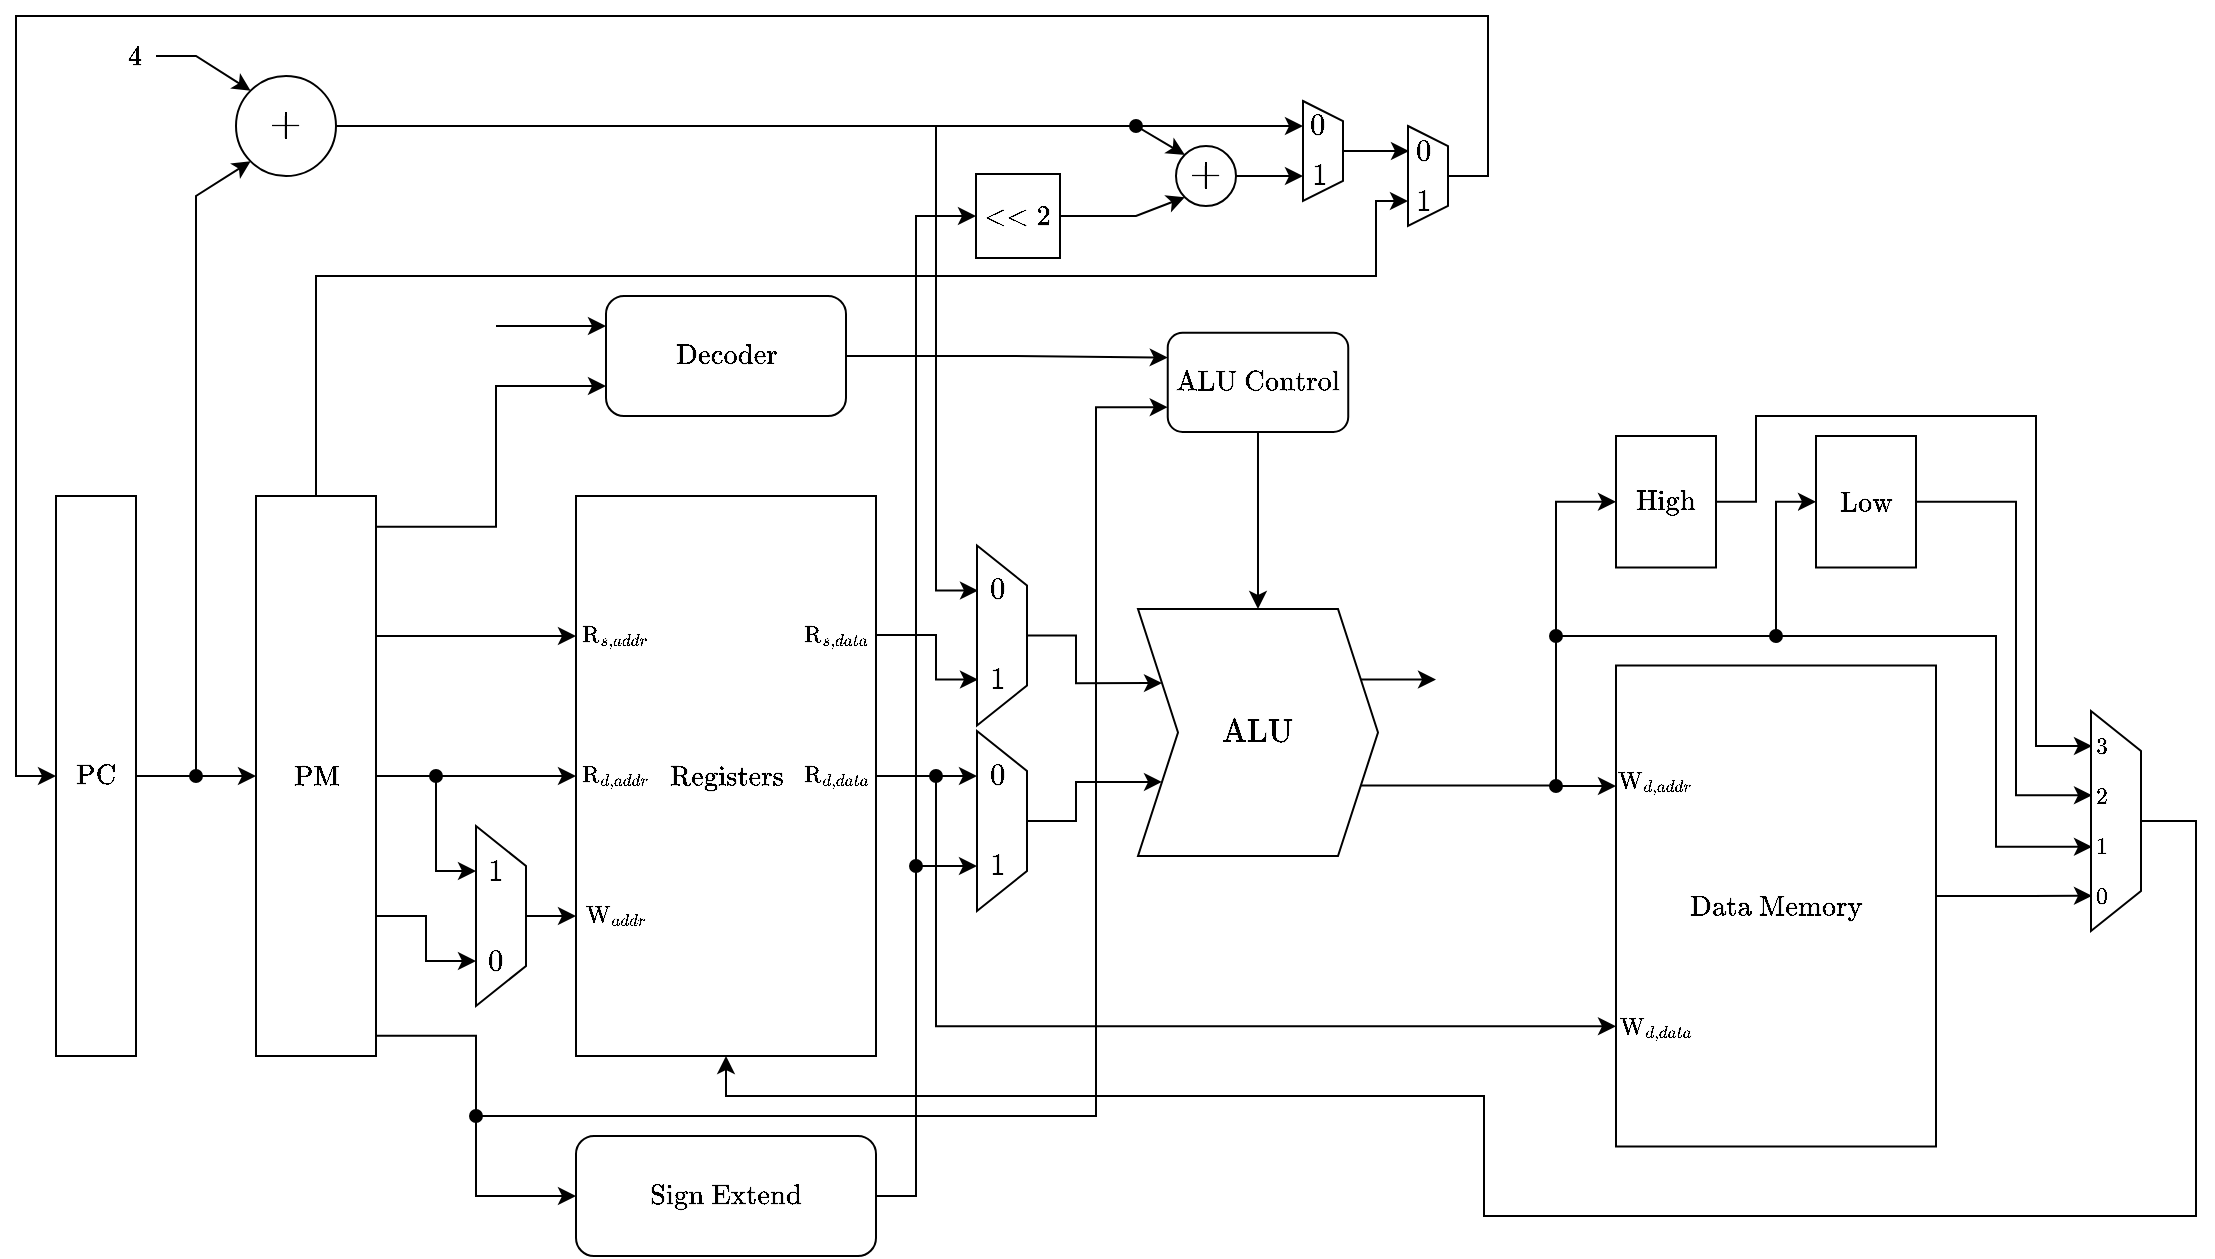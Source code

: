 <mxfile version="21.2.8" type="device">
  <diagram name="Page-1" id="HAyBXV-taml6PAoLO6-E">
    <mxGraphModel dx="1418" dy="848" grid="1" gridSize="10" guides="1" tooltips="1" connect="1" arrows="1" fold="1" page="0" pageScale="1" pageWidth="827" pageHeight="1169" math="1" shadow="0">
      <root>
        <mxCell id="0" />
        <mxCell id="1" parent="0" />
        <mxCell id="-DyHvY6kDZJPBN4xPlUY-3" style="edgeStyle=orthogonalEdgeStyle;rounded=0;orthogonalLoop=1;jettySize=auto;html=1;exitX=1;exitY=0.5;exitDx=0;exitDy=0;entryX=0;entryY=0.5;entryDx=0;entryDy=0;" parent="1" source="-DyHvY6kDZJPBN4xPlUY-1" target="-DyHvY6kDZJPBN4xPlUY-2" edge="1">
          <mxGeometry relative="1" as="geometry" />
        </mxCell>
        <mxCell id="-DyHvY6kDZJPBN4xPlUY-1" value="$$\text{PC}$$" style="rounded=0;whiteSpace=wrap;html=1;rotation=0;" parent="1" vertex="1">
          <mxGeometry x="140" y="280" width="40" height="280" as="geometry" />
        </mxCell>
        <mxCell id="-DyHvY6kDZJPBN4xPlUY-10" style="edgeStyle=orthogonalEdgeStyle;rounded=0;orthogonalLoop=1;jettySize=auto;html=1;exitX=1;exitY=0.25;exitDx=0;exitDy=0;entryX=0;entryY=0.25;entryDx=0;entryDy=0;" parent="1" source="-DyHvY6kDZJPBN4xPlUY-2" target="-DyHvY6kDZJPBN4xPlUY-4" edge="1">
          <mxGeometry relative="1" as="geometry" />
        </mxCell>
        <mxCell id="-DyHvY6kDZJPBN4xPlUY-11" style="edgeStyle=orthogonalEdgeStyle;rounded=0;orthogonalLoop=1;jettySize=auto;html=1;exitX=1;exitY=0.5;exitDx=0;exitDy=0;entryX=0;entryY=0.5;entryDx=0;entryDy=0;" parent="1" source="-DyHvY6kDZJPBN4xPlUY-2" target="-DyHvY6kDZJPBN4xPlUY-4" edge="1">
          <mxGeometry relative="1" as="geometry" />
        </mxCell>
        <mxCell id="-DyHvY6kDZJPBN4xPlUY-2" value="$$\text{PM}$$" style="rounded=0;whiteSpace=wrap;html=1;rotation=0;" parent="1" vertex="1">
          <mxGeometry x="240" y="280" width="60" height="280" as="geometry" />
        </mxCell>
        <mxCell id="-DyHvY6kDZJPBN4xPlUY-35" style="edgeStyle=orthogonalEdgeStyle;rounded=0;orthogonalLoop=1;jettySize=auto;html=1;exitX=0.5;exitY=0;exitDx=0;exitDy=0;entryX=0;entryY=0.25;entryDx=0;entryDy=0;" parent="1" source="-DyHvY6kDZJPBN4xPlUY-93" target="-DyHvY6kDZJPBN4xPlUY-34" edge="1">
          <mxGeometry relative="1" as="geometry">
            <mxPoint x="650" y="350" as="targetPoint" />
            <Array as="points">
              <mxPoint x="650" y="350" />
              <mxPoint x="650" y="374" />
            </Array>
          </mxGeometry>
        </mxCell>
        <mxCell id="-DyHvY6kDZJPBN4xPlUY-37" style="edgeStyle=orthogonalEdgeStyle;rounded=0;orthogonalLoop=1;jettySize=auto;html=1;exitX=1;exitY=0.5;exitDx=0;exitDy=0;entryX=0;entryY=0.75;entryDx=0;entryDy=0;" parent="1" source="-DyHvY6kDZJPBN4xPlUY-4" target="-DyHvY6kDZJPBN4xPlUY-63" edge="1">
          <mxGeometry relative="1" as="geometry">
            <mxPoint x="590" y="420" as="targetPoint" />
            <Array as="points">
              <mxPoint x="580" y="420" />
              <mxPoint x="580" y="545" />
            </Array>
          </mxGeometry>
        </mxCell>
        <mxCell id="-DyHvY6kDZJPBN4xPlUY-4" value="$$\text{Registers}$$" style="rounded=0;whiteSpace=wrap;html=1;rotation=0;" parent="1" vertex="1">
          <mxGeometry x="400" y="280" width="150" height="280" as="geometry" />
        </mxCell>
        <mxCell id="-DyHvY6kDZJPBN4xPlUY-7" style="rounded=0;orthogonalLoop=1;jettySize=auto;html=1;exitX=0;exitY=1;exitDx=0;exitDy=0;endArrow=oval;endFill=1;startArrow=classic;startFill=1;" parent="1" source="-DyHvY6kDZJPBN4xPlUY-6" edge="1">
          <mxGeometry relative="1" as="geometry">
            <mxPoint x="210" y="420" as="targetPoint" />
            <Array as="points">
              <mxPoint x="210" y="130" />
            </Array>
          </mxGeometry>
        </mxCell>
        <mxCell id="-DyHvY6kDZJPBN4xPlUY-8" style="rounded=0;orthogonalLoop=1;jettySize=auto;html=1;exitX=0;exitY=0;exitDx=0;exitDy=0;endArrow=none;endFill=0;startArrow=classic;startFill=1;entryX=1;entryY=0.5;entryDx=0;entryDy=0;" parent="1" source="-DyHvY6kDZJPBN4xPlUY-6" target="-DyHvY6kDZJPBN4xPlUY-9" edge="1">
          <mxGeometry relative="1" as="geometry">
            <mxPoint x="190" y="70" as="targetPoint" />
            <Array as="points">
              <mxPoint x="210" y="60" />
            </Array>
          </mxGeometry>
        </mxCell>
        <mxCell id="-DyHvY6kDZJPBN4xPlUY-106" style="edgeStyle=orthogonalEdgeStyle;rounded=0;orthogonalLoop=1;jettySize=auto;html=1;exitX=1;exitY=0.5;exitDx=0;exitDy=0;entryX=0;entryY=0.5;entryDx=0;entryDy=0;" parent="1" source="-DyHvY6kDZJPBN4xPlUY-6" target="-DyHvY6kDZJPBN4xPlUY-94" edge="1">
          <mxGeometry relative="1" as="geometry">
            <Array as="points">
              <mxPoint x="580" y="95" />
              <mxPoint x="580" y="327" />
            </Array>
          </mxGeometry>
        </mxCell>
        <mxCell id="-DyHvY6kDZJPBN4xPlUY-6" value="&lt;font style=&quot;font-size: 17px;&quot;&gt;$$+$$&lt;/font&gt;" style="ellipse;whiteSpace=wrap;html=1;aspect=fixed;" parent="1" vertex="1">
          <mxGeometry x="230" y="70" width="50" height="50" as="geometry" />
        </mxCell>
        <mxCell id="-DyHvY6kDZJPBN4xPlUY-9" value="$$4$$" style="text;html=1;strokeColor=none;fillColor=none;align=center;verticalAlign=middle;whiteSpace=wrap;rounded=0;" parent="1" vertex="1">
          <mxGeometry x="170" y="50" width="20" height="20" as="geometry" />
        </mxCell>
        <mxCell id="-DyHvY6kDZJPBN4xPlUY-13" style="edgeStyle=orthogonalEdgeStyle;rounded=0;orthogonalLoop=1;jettySize=auto;html=1;exitX=0.5;exitY=0;exitDx=0;exitDy=0;entryX=0;entryY=0.75;entryDx=0;entryDy=0;" parent="1" source="-DyHvY6kDZJPBN4xPlUY-12" target="-DyHvY6kDZJPBN4xPlUY-4" edge="1">
          <mxGeometry relative="1" as="geometry" />
        </mxCell>
        <mxCell id="-DyHvY6kDZJPBN4xPlUY-14" style="edgeStyle=orthogonalEdgeStyle;rounded=0;orthogonalLoop=1;jettySize=auto;html=1;exitX=0.25;exitY=1;exitDx=0;exitDy=0;endArrow=oval;endFill=1;startArrow=classic;startFill=1;" parent="1" source="-DyHvY6kDZJPBN4xPlUY-12" edge="1">
          <mxGeometry relative="1" as="geometry">
            <mxPoint x="330" y="420" as="targetPoint" />
          </mxGeometry>
        </mxCell>
        <mxCell id="-DyHvY6kDZJPBN4xPlUY-15" style="edgeStyle=orthogonalEdgeStyle;rounded=0;orthogonalLoop=1;jettySize=auto;html=1;exitX=0.75;exitY=1;exitDx=0;exitDy=0;entryX=1;entryY=0.75;entryDx=0;entryDy=0;endArrow=none;endFill=0;startArrow=classic;startFill=1;" parent="1" source="-DyHvY6kDZJPBN4xPlUY-12" target="-DyHvY6kDZJPBN4xPlUY-2" edge="1">
          <mxGeometry relative="1" as="geometry" />
        </mxCell>
        <mxCell id="-DyHvY6kDZJPBN4xPlUY-12" value="" style="shape=trapezoid;perimeter=trapezoidPerimeter;whiteSpace=wrap;html=1;fixedSize=1;rotation=90;" parent="1" vertex="1">
          <mxGeometry x="317.5" y="477.5" width="90" height="25" as="geometry" />
        </mxCell>
        <mxCell id="-DyHvY6kDZJPBN4xPlUY-19" style="edgeStyle=orthogonalEdgeStyle;rounded=0;orthogonalLoop=1;jettySize=auto;html=1;exitX=0;exitY=0.75;exitDx=0;exitDy=0;entryX=0.998;entryY=0.055;entryDx=0;entryDy=0;entryPerimeter=0;endArrow=none;endFill=0;startArrow=classic;startFill=1;" parent="1" source="-DyHvY6kDZJPBN4xPlUY-16" target="-DyHvY6kDZJPBN4xPlUY-2" edge="1">
          <mxGeometry relative="1" as="geometry">
            <Array as="points">
              <mxPoint x="360" y="225" />
              <mxPoint x="360" y="295" />
            </Array>
          </mxGeometry>
        </mxCell>
        <mxCell id="-DyHvY6kDZJPBN4xPlUY-20" style="edgeStyle=orthogonalEdgeStyle;rounded=0;orthogonalLoop=1;jettySize=auto;html=1;exitX=0;exitY=0.25;exitDx=0;exitDy=0;endArrow=none;endFill=0;startArrow=classic;startFill=1;" parent="1" source="-DyHvY6kDZJPBN4xPlUY-16" edge="1">
          <mxGeometry relative="1" as="geometry">
            <mxPoint x="360" y="195" as="targetPoint" />
          </mxGeometry>
        </mxCell>
        <mxCell id="_HiC3QpoWGhACgBkYKgx-3" style="edgeStyle=orthogonalEdgeStyle;rounded=0;orthogonalLoop=1;jettySize=auto;html=1;exitX=1;exitY=0.5;exitDx=0;exitDy=0;entryX=0;entryY=0.25;entryDx=0;entryDy=0;" parent="1" source="-DyHvY6kDZJPBN4xPlUY-16" target="_HiC3QpoWGhACgBkYKgx-1" edge="1">
          <mxGeometry relative="1" as="geometry" />
        </mxCell>
        <mxCell id="-DyHvY6kDZJPBN4xPlUY-16" value="$$\text{Decoder}$$" style="rounded=1;whiteSpace=wrap;html=1;" parent="1" vertex="1">
          <mxGeometry x="415" y="180" width="120" height="60" as="geometry" />
        </mxCell>
        <mxCell id="-DyHvY6kDZJPBN4xPlUY-18" style="edgeStyle=orthogonalEdgeStyle;rounded=0;orthogonalLoop=1;jettySize=auto;html=1;exitX=0;exitY=0.5;exitDx=0;exitDy=0;entryX=0.997;entryY=0.964;entryDx=0;entryDy=0;entryPerimeter=0;endArrow=none;endFill=0;startArrow=classic;startFill=1;" parent="1" source="-DyHvY6kDZJPBN4xPlUY-17" target="-DyHvY6kDZJPBN4xPlUY-2" edge="1">
          <mxGeometry relative="1" as="geometry" />
        </mxCell>
        <mxCell id="-DyHvY6kDZJPBN4xPlUY-42" style="edgeStyle=orthogonalEdgeStyle;rounded=0;orthogonalLoop=1;jettySize=auto;html=1;entryX=0.75;entryY=1;entryDx=0;entryDy=0;startArrow=oval;startFill=1;" parent="1" target="-DyHvY6kDZJPBN4xPlUY-38" edge="1">
          <mxGeometry relative="1" as="geometry">
            <mxPoint x="570" y="465" as="sourcePoint" />
            <Array as="points">
              <mxPoint x="573" y="465" />
              <mxPoint x="573" y="465" />
            </Array>
          </mxGeometry>
        </mxCell>
        <mxCell id="-DyHvY6kDZJPBN4xPlUY-17" value="$$\text{Sign Extend}$$" style="rounded=1;whiteSpace=wrap;html=1;" parent="1" vertex="1">
          <mxGeometry x="400" y="600" width="150" height="60" as="geometry" />
        </mxCell>
        <mxCell id="-DyHvY6kDZJPBN4xPlUY-25" value="&lt;font style=&quot;font-size: 10px;&quot;&gt;$$\text{R}_{s,addr}$$&lt;/font&gt;" style="text;html=1;strokeColor=none;fillColor=none;align=center;verticalAlign=middle;whiteSpace=wrap;rounded=0;" parent="1" vertex="1">
          <mxGeometry x="400" y="342" width="40" height="15" as="geometry" />
        </mxCell>
        <mxCell id="-DyHvY6kDZJPBN4xPlUY-26" value="&lt;font style=&quot;font-size: 10px;&quot;&gt;$$\text{R}_{d,addr}$$&lt;/font&gt;" style="text;html=1;strokeColor=none;fillColor=none;align=center;verticalAlign=middle;whiteSpace=wrap;rounded=0;" parent="1" vertex="1">
          <mxGeometry x="400" y="412.5" width="40" height="15" as="geometry" />
        </mxCell>
        <mxCell id="-DyHvY6kDZJPBN4xPlUY-27" value="&lt;font style=&quot;font-size: 10px;&quot;&gt;$$\text{W}_{addr}$$&lt;/font&gt;" style="text;html=1;strokeColor=none;fillColor=none;align=center;verticalAlign=middle;whiteSpace=wrap;rounded=0;" parent="1" vertex="1">
          <mxGeometry x="400" y="482.5" width="40" height="15" as="geometry" />
        </mxCell>
        <mxCell id="-DyHvY6kDZJPBN4xPlUY-28" value="&lt;font style=&quot;font-size: 10px;&quot;&gt;$$\text{R}_{s,data}$$&lt;/font&gt;" style="text;html=1;strokeColor=none;fillColor=none;align=center;verticalAlign=middle;whiteSpace=wrap;rounded=0;" parent="1" vertex="1">
          <mxGeometry x="510" y="342" width="40" height="15" as="geometry" />
        </mxCell>
        <mxCell id="-DyHvY6kDZJPBN4xPlUY-29" value="&lt;font style=&quot;font-size: 10px;&quot;&gt;$$\text{R}_{d,data}$$&lt;/font&gt;" style="text;html=1;strokeColor=none;fillColor=none;align=center;verticalAlign=middle;whiteSpace=wrap;rounded=0;" parent="1" vertex="1">
          <mxGeometry x="510" y="412.5" width="40" height="15" as="geometry" />
        </mxCell>
        <mxCell id="-DyHvY6kDZJPBN4xPlUY-30" value="&lt;font style=&quot;font-size: 13px;&quot;&gt;$$0$$&lt;/font&gt;" style="text;html=1;strokeColor=none;fillColor=none;align=center;verticalAlign=middle;whiteSpace=wrap;rounded=0;fontSize=13;" parent="1" vertex="1">
          <mxGeometry x="350" y="505.5" width="20" height="15" as="geometry" />
        </mxCell>
        <mxCell id="-DyHvY6kDZJPBN4xPlUY-31" value="&lt;font style=&quot;font-size: 13px;&quot;&gt;$$1$$&lt;/font&gt;" style="text;html=1;strokeColor=none;fillColor=none;align=center;verticalAlign=middle;whiteSpace=wrap;rounded=0;fontSize=13;" parent="1" vertex="1">
          <mxGeometry x="350" y="460.5" width="20" height="15" as="geometry" />
        </mxCell>
        <mxCell id="-DyHvY6kDZJPBN4xPlUY-61" style="edgeStyle=orthogonalEdgeStyle;rounded=0;orthogonalLoop=1;jettySize=auto;html=1;exitX=1;exitY=0.25;exitDx=0;exitDy=0;" parent="1" source="-DyHvY6kDZJPBN4xPlUY-34" edge="1">
          <mxGeometry relative="1" as="geometry">
            <mxPoint x="830" y="371.731" as="targetPoint" />
          </mxGeometry>
        </mxCell>
        <mxCell id="-DyHvY6kDZJPBN4xPlUY-64" style="edgeStyle=orthogonalEdgeStyle;rounded=0;orthogonalLoop=1;jettySize=auto;html=1;entryX=0;entryY=0.25;entryDx=0;entryDy=0;startArrow=oval;startFill=1;" parent="1" target="-DyHvY6kDZJPBN4xPlUY-63" edge="1">
          <mxGeometry relative="1" as="geometry">
            <mxPoint x="890" y="425" as="sourcePoint" />
          </mxGeometry>
        </mxCell>
        <mxCell id="-DyHvY6kDZJPBN4xPlUY-71" style="edgeStyle=orthogonalEdgeStyle;rounded=0;orthogonalLoop=1;jettySize=auto;html=1;exitX=1;exitY=0.75;exitDx=0;exitDy=0;entryX=0;entryY=0.5;entryDx=0;entryDy=0;" parent="1" source="-DyHvY6kDZJPBN4xPlUY-34" target="-DyHvY6kDZJPBN4xPlUY-69" edge="1">
          <mxGeometry relative="1" as="geometry">
            <Array as="points">
              <mxPoint x="890" y="425" />
              <mxPoint x="890" y="283" />
            </Array>
          </mxGeometry>
        </mxCell>
        <mxCell id="-DyHvY6kDZJPBN4xPlUY-72" style="edgeStyle=orthogonalEdgeStyle;rounded=0;orthogonalLoop=1;jettySize=auto;html=1;entryX=0;entryY=0.5;entryDx=0;entryDy=0;startArrow=oval;startFill=1;" parent="1" target="-DyHvY6kDZJPBN4xPlUY-70" edge="1">
          <mxGeometry relative="1" as="geometry">
            <mxPoint x="890" y="350" as="sourcePoint" />
            <Array as="points">
              <mxPoint x="1000" y="350" />
              <mxPoint x="1000" y="283" />
            </Array>
          </mxGeometry>
        </mxCell>
        <mxCell id="-DyHvY6kDZJPBN4xPlUY-34" value="&lt;font style=&quot;font-size: 14px;&quot;&gt;$$\text{ALU}$$&lt;/font&gt;" style="shape=step;perimeter=stepPerimeter;whiteSpace=wrap;html=1;fixedSize=1;" parent="1" vertex="1">
          <mxGeometry x="681" y="336.5" width="120" height="123.5" as="geometry" />
        </mxCell>
        <mxCell id="-DyHvY6kDZJPBN4xPlUY-43" style="edgeStyle=orthogonalEdgeStyle;rounded=0;orthogonalLoop=1;jettySize=auto;html=1;exitX=0.5;exitY=0;exitDx=0;exitDy=0;entryX=0;entryY=0.75;entryDx=0;entryDy=0;" parent="1" source="-DyHvY6kDZJPBN4xPlUY-38" target="-DyHvY6kDZJPBN4xPlUY-34" edge="1">
          <mxGeometry relative="1" as="geometry">
            <mxPoint x="670" y="430" as="targetPoint" />
            <Array as="points">
              <mxPoint x="650" y="443" />
              <mxPoint x="650" y="423" />
            </Array>
          </mxGeometry>
        </mxCell>
        <mxCell id="-DyHvY6kDZJPBN4xPlUY-65" style="edgeStyle=orthogonalEdgeStyle;rounded=0;orthogonalLoop=1;jettySize=auto;html=1;exitX=0.25;exitY=1;exitDx=0;exitDy=0;endArrow=oval;endFill=1;startArrow=classic;startFill=1;" parent="1" source="-DyHvY6kDZJPBN4xPlUY-38" edge="1">
          <mxGeometry relative="1" as="geometry">
            <mxPoint x="580" y="420" as="targetPoint" />
          </mxGeometry>
        </mxCell>
        <mxCell id="-DyHvY6kDZJPBN4xPlUY-38" value="" style="shape=trapezoid;perimeter=trapezoidPerimeter;whiteSpace=wrap;html=1;fixedSize=1;rotation=90;" parent="1" vertex="1">
          <mxGeometry x="568" y="430" width="90" height="25" as="geometry" />
        </mxCell>
        <mxCell id="-DyHvY6kDZJPBN4xPlUY-39" value="&lt;font style=&quot;font-size: 13px;&quot;&gt;$$0$$&lt;/font&gt;" style="text;html=1;strokeColor=none;fillColor=none;align=center;verticalAlign=middle;whiteSpace=wrap;rounded=0;fontSize=13;" parent="1" vertex="1">
          <mxGeometry x="601" y="412.5" width="20" height="15" as="geometry" />
        </mxCell>
        <mxCell id="-DyHvY6kDZJPBN4xPlUY-41" value="&lt;font style=&quot;font-size: 13px;&quot;&gt;$$1$$&lt;/font&gt;" style="text;html=1;strokeColor=none;fillColor=none;align=center;verticalAlign=middle;whiteSpace=wrap;rounded=0;fontSize=13;" parent="1" vertex="1">
          <mxGeometry x="601" y="457" width="20" height="15" as="geometry" />
        </mxCell>
        <mxCell id="-DyHvY6kDZJPBN4xPlUY-85" style="edgeStyle=orthogonalEdgeStyle;rounded=0;orthogonalLoop=1;jettySize=auto;html=1;exitX=1;exitY=0.5;exitDx=0;exitDy=0;entryX=0;entryY=0.5;entryDx=0;entryDy=0;" parent="1" source="-DyHvY6kDZJPBN4xPlUY-63" target="-DyHvY6kDZJPBN4xPlUY-87" edge="1">
          <mxGeometry relative="1" as="geometry">
            <Array as="points">
              <mxPoint x="1080" y="480" />
              <mxPoint x="1119" y="480" />
            </Array>
          </mxGeometry>
        </mxCell>
        <mxCell id="-DyHvY6kDZJPBN4xPlUY-63" value="$$\text{Data Memory}$$" style="rounded=0;whiteSpace=wrap;html=1;" parent="1" vertex="1">
          <mxGeometry x="920" y="364.75" width="160" height="240.5" as="geometry" />
        </mxCell>
        <mxCell id="-DyHvY6kDZJPBN4xPlUY-66" value="&lt;font style=&quot;font-size: 10px;&quot;&gt;$$\text{W}_{d,addr}$$&lt;/font&gt;" style="text;html=1;strokeColor=none;fillColor=none;align=center;verticalAlign=middle;whiteSpace=wrap;rounded=0;" parent="1" vertex="1">
          <mxGeometry x="920" y="415" width="40" height="15" as="geometry" />
        </mxCell>
        <mxCell id="-DyHvY6kDZJPBN4xPlUY-67" value="&lt;font style=&quot;font-size: 10px;&quot;&gt;$$\text{W}_{d,data}$$&lt;/font&gt;" style="text;html=1;strokeColor=none;fillColor=none;align=center;verticalAlign=middle;whiteSpace=wrap;rounded=0;" parent="1" vertex="1">
          <mxGeometry x="920" y="538" width="40" height="15" as="geometry" />
        </mxCell>
        <mxCell id="-DyHvY6kDZJPBN4xPlUY-82" style="edgeStyle=orthogonalEdgeStyle;rounded=0;orthogonalLoop=1;jettySize=auto;html=1;exitX=1;exitY=0.5;exitDx=0;exitDy=0;entryX=0;entryY=0.5;entryDx=0;entryDy=0;" parent="1" source="-DyHvY6kDZJPBN4xPlUY-69" target="-DyHvY6kDZJPBN4xPlUY-90" edge="1">
          <mxGeometry relative="1" as="geometry">
            <mxPoint x="1087.5" y="242.5" as="targetPoint" />
            <Array as="points">
              <mxPoint x="990" y="283" />
              <mxPoint x="990" y="240" />
              <mxPoint x="1130" y="240" />
              <mxPoint x="1130" y="405" />
              <mxPoint x="1158" y="405" />
            </Array>
          </mxGeometry>
        </mxCell>
        <mxCell id="-DyHvY6kDZJPBN4xPlUY-69" value="$$\text{High}$$" style="rounded=0;whiteSpace=wrap;html=1;" parent="1" vertex="1">
          <mxGeometry x="920" y="250" width="50" height="65.75" as="geometry" />
        </mxCell>
        <mxCell id="-DyHvY6kDZJPBN4xPlUY-91" style="edgeStyle=orthogonalEdgeStyle;rounded=0;orthogonalLoop=1;jettySize=auto;html=1;exitX=1;exitY=0.5;exitDx=0;exitDy=0;entryX=0;entryY=0.5;entryDx=0;entryDy=0;" parent="1" source="-DyHvY6kDZJPBN4xPlUY-70" target="-DyHvY6kDZJPBN4xPlUY-89" edge="1">
          <mxGeometry relative="1" as="geometry">
            <Array as="points">
              <mxPoint x="1120" y="283" />
              <mxPoint x="1120" y="430" />
            </Array>
          </mxGeometry>
        </mxCell>
        <mxCell id="-DyHvY6kDZJPBN4xPlUY-70" value="$$\text{Low}$$" style="rounded=0;whiteSpace=wrap;html=1;" parent="1" vertex="1">
          <mxGeometry x="1020" y="250" width="50" height="65.75" as="geometry" />
        </mxCell>
        <mxCell id="-DyHvY6kDZJPBN4xPlUY-86" style="edgeStyle=orthogonalEdgeStyle;rounded=0;orthogonalLoop=1;jettySize=auto;html=1;exitX=0;exitY=0.5;exitDx=0;exitDy=0;endArrow=oval;endFill=1;startArrow=classic;startFill=1;" parent="1" source="-DyHvY6kDZJPBN4xPlUY-88" edge="1">
          <mxGeometry relative="1" as="geometry">
            <mxPoint x="1000" y="350" as="targetPoint" />
            <Array as="points">
              <mxPoint x="1110" y="455" />
              <mxPoint x="1110" y="350" />
            </Array>
          </mxGeometry>
        </mxCell>
        <mxCell id="-DyHvY6kDZJPBN4xPlUY-92" style="edgeStyle=orthogonalEdgeStyle;rounded=0;orthogonalLoop=1;jettySize=auto;html=1;exitX=0.5;exitY=0;exitDx=0;exitDy=0;entryX=0.5;entryY=1;entryDx=0;entryDy=0;" parent="1" source="-DyHvY6kDZJPBN4xPlUY-83" target="-DyHvY6kDZJPBN4xPlUY-4" edge="1">
          <mxGeometry relative="1" as="geometry">
            <Array as="points">
              <mxPoint x="1210" y="442" />
              <mxPoint x="1210" y="640" />
              <mxPoint x="854" y="640" />
              <mxPoint x="854" y="580" />
              <mxPoint x="475" y="580" />
            </Array>
          </mxGeometry>
        </mxCell>
        <mxCell id="-DyHvY6kDZJPBN4xPlUY-83" value="" style="shape=trapezoid;perimeter=trapezoidPerimeter;whiteSpace=wrap;html=1;fixedSize=1;rotation=90;" parent="1" vertex="1">
          <mxGeometry x="1115" y="430" width="110" height="25" as="geometry" />
        </mxCell>
        <mxCell id="-DyHvY6kDZJPBN4xPlUY-87" value="&lt;font style=&quot;font-size: 10px;&quot;&gt;$$0$$&lt;/font&gt;" style="text;html=1;strokeColor=none;fillColor=none;align=center;verticalAlign=middle;whiteSpace=wrap;rounded=0;" parent="1" vertex="1">
          <mxGeometry x="1158" y="472.37" width="10" height="15" as="geometry" />
        </mxCell>
        <mxCell id="-DyHvY6kDZJPBN4xPlUY-88" value="&lt;font style=&quot;font-size: 10px;&quot;&gt;$$1$$&lt;/font&gt;" style="text;html=1;strokeColor=none;fillColor=none;align=center;verticalAlign=middle;whiteSpace=wrap;rounded=0;" parent="1" vertex="1">
          <mxGeometry x="1158" y="447.87" width="10" height="15" as="geometry" />
        </mxCell>
        <mxCell id="-DyHvY6kDZJPBN4xPlUY-89" value="&lt;font style=&quot;font-size: 10px;&quot;&gt;$$2$$&lt;/font&gt;" style="text;html=1;strokeColor=none;fillColor=none;align=center;verticalAlign=middle;whiteSpace=wrap;rounded=0;" parent="1" vertex="1">
          <mxGeometry x="1158" y="422.12" width="10" height="15" as="geometry" />
        </mxCell>
        <mxCell id="-DyHvY6kDZJPBN4xPlUY-90" value="&lt;font style=&quot;font-size: 10px;&quot;&gt;$$3$$&lt;/font&gt;" style="text;html=1;strokeColor=none;fillColor=none;align=center;verticalAlign=middle;whiteSpace=wrap;rounded=0;" parent="1" vertex="1">
          <mxGeometry x="1158" y="397.62" width="10" height="15" as="geometry" />
        </mxCell>
        <mxCell id="-DyHvY6kDZJPBN4xPlUY-97" style="edgeStyle=orthogonalEdgeStyle;rounded=0;orthogonalLoop=1;jettySize=auto;html=1;exitX=0;exitY=0.5;exitDx=0;exitDy=0;entryX=1;entryY=0.5;entryDx=0;entryDy=0;endArrow=none;endFill=0;startArrow=classic;startFill=1;" parent="1" source="-DyHvY6kDZJPBN4xPlUY-95" target="-DyHvY6kDZJPBN4xPlUY-28" edge="1">
          <mxGeometry relative="1" as="geometry">
            <Array as="points">
              <mxPoint x="580" y="372" />
              <mxPoint x="580" y="350" />
            </Array>
          </mxGeometry>
        </mxCell>
        <mxCell id="-DyHvY6kDZJPBN4xPlUY-93" value="" style="shape=trapezoid;perimeter=trapezoidPerimeter;whiteSpace=wrap;html=1;fixedSize=1;rotation=90;" parent="1" vertex="1">
          <mxGeometry x="568" y="337.25" width="90" height="25" as="geometry" />
        </mxCell>
        <mxCell id="-DyHvY6kDZJPBN4xPlUY-94" value="&lt;font style=&quot;font-size: 13px;&quot;&gt;$$0$$&lt;/font&gt;" style="text;html=1;strokeColor=none;fillColor=none;align=center;verticalAlign=middle;whiteSpace=wrap;rounded=0;fontSize=13;" parent="1" vertex="1">
          <mxGeometry x="601" y="319.75" width="20" height="15" as="geometry" />
        </mxCell>
        <mxCell id="-DyHvY6kDZJPBN4xPlUY-95" value="&lt;font style=&quot;font-size: 13px;&quot;&gt;$$1$$&lt;/font&gt;" style="text;html=1;strokeColor=none;fillColor=none;align=center;verticalAlign=middle;whiteSpace=wrap;rounded=0;fontSize=13;" parent="1" vertex="1">
          <mxGeometry x="601" y="364.25" width="20" height="15" as="geometry" />
        </mxCell>
        <mxCell id="-DyHvY6kDZJPBN4xPlUY-105" style="rounded=0;orthogonalLoop=1;jettySize=auto;html=1;exitX=0;exitY=0;exitDx=0;exitDy=0;entryX=1;entryY=0.5;entryDx=0;entryDy=0;endArrow=none;endFill=0;startArrow=classic;startFill=1;" parent="1" source="-DyHvY6kDZJPBN4xPlUY-113" target="-DyHvY6kDZJPBN4xPlUY-6" edge="1">
          <mxGeometry relative="1" as="geometry">
            <mxPoint x="672.5" y="95" as="sourcePoint" />
            <Array as="points">
              <mxPoint x="680" y="95" />
            </Array>
          </mxGeometry>
        </mxCell>
        <mxCell id="-DyHvY6kDZJPBN4xPlUY-107" style="edgeStyle=orthogonalEdgeStyle;rounded=0;orthogonalLoop=1;jettySize=auto;html=1;exitX=0;exitY=0.5;exitDx=0;exitDy=0;entryX=1;entryY=0.5;entryDx=0;entryDy=0;endArrow=none;endFill=0;startArrow=classic;startFill=1;" parent="1" source="-DyHvY6kDZJPBN4xPlUY-109" target="-DyHvY6kDZJPBN4xPlUY-17" edge="1">
          <mxGeometry relative="1" as="geometry">
            <Array as="points">
              <mxPoint x="570" y="140" />
              <mxPoint x="570" y="630" />
            </Array>
          </mxGeometry>
        </mxCell>
        <mxCell id="-DyHvY6kDZJPBN4xPlUY-112" style="rounded=0;orthogonalLoop=1;jettySize=auto;html=1;exitX=1;exitY=0.5;exitDx=0;exitDy=0;entryX=0;entryY=1;entryDx=0;entryDy=0;" parent="1" source="-DyHvY6kDZJPBN4xPlUY-109" target="-DyHvY6kDZJPBN4xPlUY-113" edge="1">
          <mxGeometry relative="1" as="geometry">
            <mxPoint x="672.5" y="140" as="targetPoint" />
            <Array as="points">
              <mxPoint x="680" y="140" />
            </Array>
          </mxGeometry>
        </mxCell>
        <mxCell id="-DyHvY6kDZJPBN4xPlUY-109" value="$$&amp;lt;&amp;lt;2$$" style="whiteSpace=wrap;html=1;aspect=fixed;" parent="1" vertex="1">
          <mxGeometry x="600" y="119" width="42" height="42" as="geometry" />
        </mxCell>
        <mxCell id="-DyHvY6kDZJPBN4xPlUY-119" style="edgeStyle=orthogonalEdgeStyle;rounded=0;orthogonalLoop=1;jettySize=auto;html=1;exitX=1;exitY=0.5;exitDx=0;exitDy=0;entryX=0.75;entryY=1;entryDx=0;entryDy=0;" parent="1" source="-DyHvY6kDZJPBN4xPlUY-113" target="-DyHvY6kDZJPBN4xPlUY-116" edge="1">
          <mxGeometry relative="1" as="geometry" />
        </mxCell>
        <mxCell id="-DyHvY6kDZJPBN4xPlUY-113" value="&lt;font style=&quot;font-size: 17px;&quot;&gt;$$+$$&lt;/font&gt;" style="ellipse;whiteSpace=wrap;html=1;aspect=fixed;" parent="1" vertex="1">
          <mxGeometry x="700" y="105" width="30" height="30" as="geometry" />
        </mxCell>
        <mxCell id="-DyHvY6kDZJPBN4xPlUY-120" style="edgeStyle=orthogonalEdgeStyle;rounded=0;orthogonalLoop=1;jettySize=auto;html=1;exitX=0.25;exitY=1;exitDx=0;exitDy=0;endArrow=oval;endFill=1;startArrow=classic;startFill=1;" parent="1" source="-DyHvY6kDZJPBN4xPlUY-116" edge="1">
          <mxGeometry relative="1" as="geometry">
            <mxPoint x="680" y="95" as="targetPoint" />
          </mxGeometry>
        </mxCell>
        <mxCell id="-DyHvY6kDZJPBN4xPlUY-124" style="edgeStyle=orthogonalEdgeStyle;rounded=0;orthogonalLoop=1;jettySize=auto;html=1;exitX=0.5;exitY=0;exitDx=0;exitDy=0;entryX=0;entryY=0.5;entryDx=0;entryDy=0;" parent="1" source="-DyHvY6kDZJPBN4xPlUY-116" target="-DyHvY6kDZJPBN4xPlUY-122" edge="1">
          <mxGeometry relative="1" as="geometry" />
        </mxCell>
        <mxCell id="-DyHvY6kDZJPBN4xPlUY-116" value="" style="shape=trapezoid;perimeter=trapezoidPerimeter;whiteSpace=wrap;html=1;fixedSize=1;rotation=90;size=10;" parent="1" vertex="1">
          <mxGeometry x="748.5" y="97.5" width="50" height="20" as="geometry" />
        </mxCell>
        <mxCell id="-DyHvY6kDZJPBN4xPlUY-117" value="&lt;font style=&quot;font-size: 13px;&quot;&gt;$$0$$&lt;/font&gt;" style="text;html=1;strokeColor=none;fillColor=none;align=center;verticalAlign=middle;whiteSpace=wrap;rounded=0;fontSize=13;" parent="1" vertex="1">
          <mxGeometry x="764" y="87.5" width="14" height="15" as="geometry" />
        </mxCell>
        <mxCell id="-DyHvY6kDZJPBN4xPlUY-118" value="&lt;font style=&quot;font-size: 13px;&quot;&gt;$$1$$&lt;/font&gt;" style="text;html=1;strokeColor=none;fillColor=none;align=center;verticalAlign=middle;whiteSpace=wrap;rounded=0;fontSize=13;" parent="1" vertex="1">
          <mxGeometry x="763" y="112.5" width="17" height="15" as="geometry" />
        </mxCell>
        <mxCell id="-DyHvY6kDZJPBN4xPlUY-125" style="edgeStyle=orthogonalEdgeStyle;rounded=0;orthogonalLoop=1;jettySize=auto;html=1;exitX=0.5;exitY=0;exitDx=0;exitDy=0;entryX=0;entryY=0.5;entryDx=0;entryDy=0;" parent="1" source="-DyHvY6kDZJPBN4xPlUY-121" target="-DyHvY6kDZJPBN4xPlUY-1" edge="1">
          <mxGeometry relative="1" as="geometry">
            <Array as="points">
              <mxPoint x="856" y="120" />
              <mxPoint x="856" y="40" />
              <mxPoint x="120" y="40" />
              <mxPoint x="120" y="420" />
            </Array>
          </mxGeometry>
        </mxCell>
        <mxCell id="-DyHvY6kDZJPBN4xPlUY-128" style="edgeStyle=orthogonalEdgeStyle;rounded=0;orthogonalLoop=1;jettySize=auto;html=1;exitX=0.75;exitY=1;exitDx=0;exitDy=0;entryX=0.5;entryY=0;entryDx=0;entryDy=0;endArrow=none;endFill=0;startArrow=classic;startFill=1;" parent="1" source="-DyHvY6kDZJPBN4xPlUY-121" target="-DyHvY6kDZJPBN4xPlUY-2" edge="1">
          <mxGeometry relative="1" as="geometry">
            <mxPoint x="320" y="340" as="targetPoint" />
            <Array as="points">
              <mxPoint x="800" y="132" />
              <mxPoint x="800" y="170" />
              <mxPoint x="270" y="170" />
            </Array>
          </mxGeometry>
        </mxCell>
        <mxCell id="-DyHvY6kDZJPBN4xPlUY-121" value="" style="shape=trapezoid;perimeter=trapezoidPerimeter;whiteSpace=wrap;html=1;fixedSize=1;rotation=90;size=10;" parent="1" vertex="1">
          <mxGeometry x="801" y="110" width="50" height="20" as="geometry" />
        </mxCell>
        <mxCell id="-DyHvY6kDZJPBN4xPlUY-122" value="&lt;font style=&quot;font-size: 13px;&quot;&gt;$$0$$&lt;/font&gt;" style="text;html=1;strokeColor=none;fillColor=none;align=center;verticalAlign=middle;whiteSpace=wrap;rounded=0;fontSize=13;" parent="1" vertex="1">
          <mxGeometry x="816.5" y="100" width="14" height="15" as="geometry" />
        </mxCell>
        <mxCell id="-DyHvY6kDZJPBN4xPlUY-123" value="&lt;font style=&quot;font-size: 13px;&quot;&gt;$$1$$&lt;/font&gt;" style="text;html=1;strokeColor=none;fillColor=none;align=center;verticalAlign=middle;whiteSpace=wrap;rounded=0;fontSize=13;" parent="1" vertex="1">
          <mxGeometry x="814.5" y="125" width="17" height="15" as="geometry" />
        </mxCell>
        <mxCell id="_HiC3QpoWGhACgBkYKgx-2" style="edgeStyle=orthogonalEdgeStyle;rounded=0;orthogonalLoop=1;jettySize=auto;html=1;exitX=0.5;exitY=1;exitDx=0;exitDy=0;entryX=0.5;entryY=0;entryDx=0;entryDy=0;" parent="1" source="_HiC3QpoWGhACgBkYKgx-1" target="-DyHvY6kDZJPBN4xPlUY-34" edge="1">
          <mxGeometry relative="1" as="geometry" />
        </mxCell>
        <mxCell id="_HiC3QpoWGhACgBkYKgx-1" value="$$\text{ALU Control}$$" style="rounded=1;whiteSpace=wrap;html=1;" parent="1" vertex="1">
          <mxGeometry x="695.87" y="198.37" width="90.25" height="49.63" as="geometry" />
        </mxCell>
        <mxCell id="_HiC3QpoWGhACgBkYKgx-4" style="edgeStyle=orthogonalEdgeStyle;rounded=0;orthogonalLoop=1;jettySize=auto;html=1;exitX=0;exitY=0.75;exitDx=0;exitDy=0;endArrow=oval;endFill=1;startArrow=classic;startFill=1;" parent="1" source="_HiC3QpoWGhACgBkYKgx-1" edge="1">
          <mxGeometry relative="1" as="geometry">
            <mxPoint x="400" y="630" as="sourcePoint" />
            <mxPoint x="350" y="590" as="targetPoint" />
            <Array as="points">
              <mxPoint x="660" y="236" />
              <mxPoint x="660" y="590" />
              <mxPoint x="350" y="590" />
            </Array>
          </mxGeometry>
        </mxCell>
      </root>
    </mxGraphModel>
  </diagram>
</mxfile>
